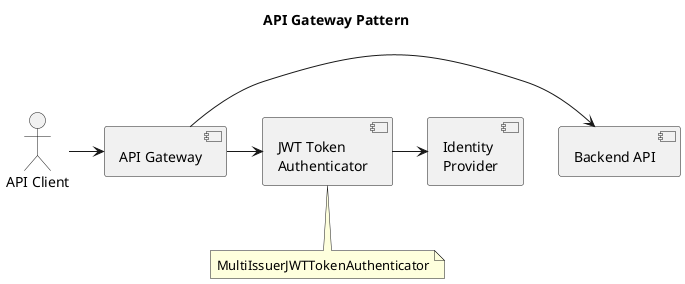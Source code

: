 @startuml
title API Gateway Pattern

actor "API Client" as client
component "API Gateway" as gateway
component "Backend API" as backend
component "JWT Token\nAuthenticator" as auth
component "Identity\nProvider" as idp

client -> gateway
gateway -> backend
gateway -> auth
auth -> idp

note bottom of auth
  MultiIssuerJWTTokenAuthenticator
end note
@enduml